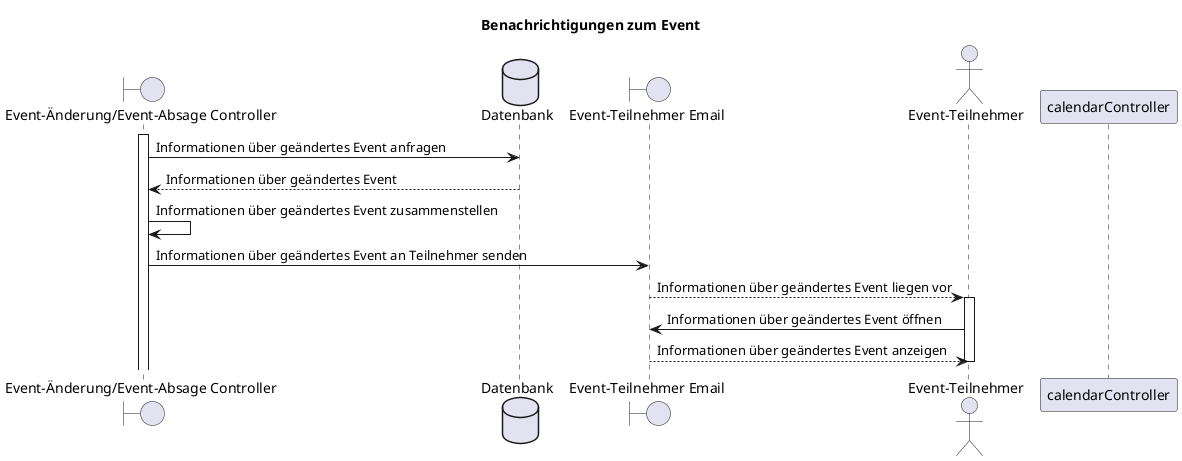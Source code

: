 @startuml F017_BenachrichtigungenZumEvent_seq
title "Benachrichtigungen zum Event"

boundary "Event-Änderung/Event-Absage Controller" as eventController
database "Datenbank" as db
boundary "Event-Teilnehmer Email" as userMail
actor "Event-Teilnehmer" as user

activate eventController
eventController -> db: Informationen über geändertes Event anfragen
eventController <-- db: Informationen über geändertes Event
eventController -> eventController: Informationen über geändertes Event zusammenstellen
eventController -> userMail: Informationen über geändertes Event an Teilnehmer senden
deactivate calendarController
userMail --> user: Informationen über geändertes Event liegen vor
activate user
user -> userMail: Informationen über geändertes Event öffnen
user <-- userMail: Informationen über geändertes Event anzeigen
deactivate user
@enduml